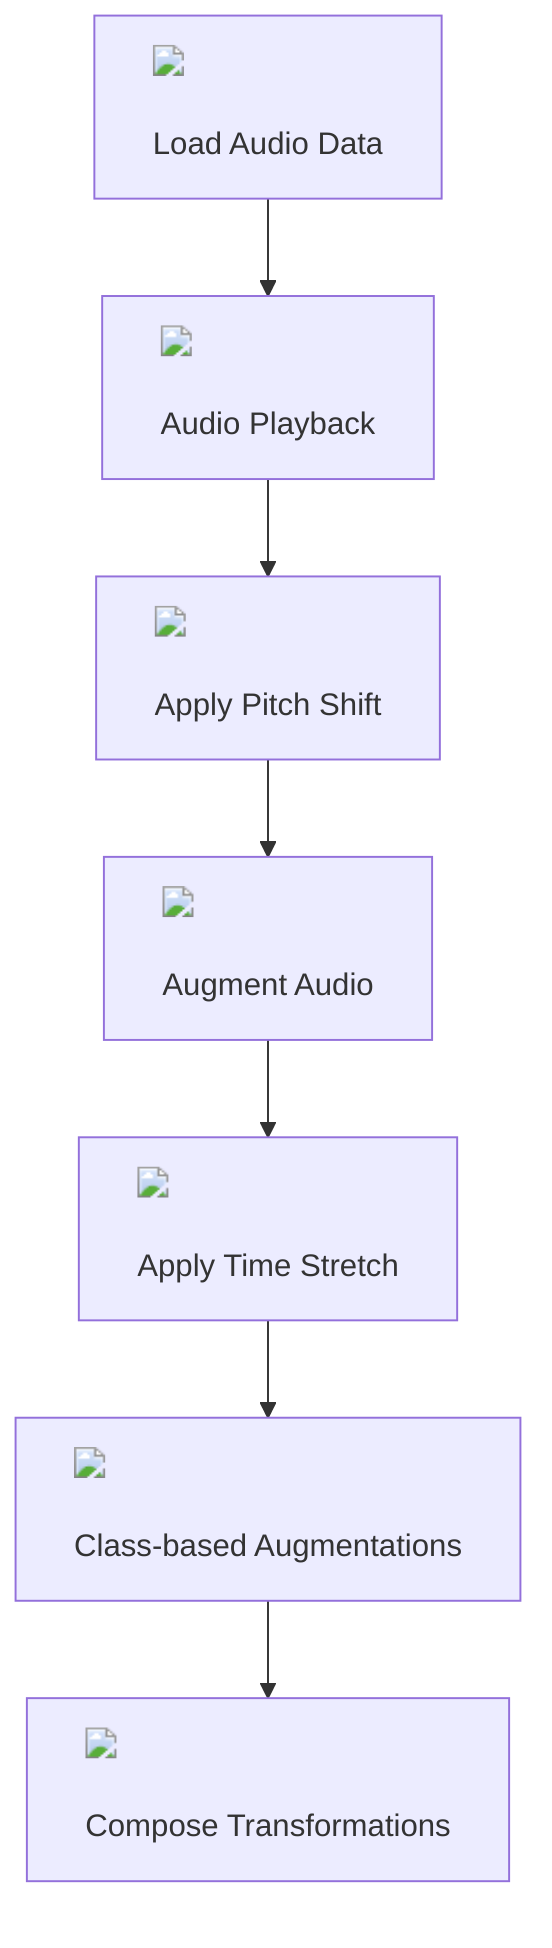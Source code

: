 flowchart TD
    A["<img src='file.svg'/> <br/> Load Audio Data"] --> B["<img src='audio.svg'/> <br/> Audio Playback"]
    B --> C["<img src='audio.svg'/> <br/> Apply Pitch Shift"]
    C --> D["<img src='audio.svg'/> <br/> Augment Audio"]
    D --> E["<img src='audio.svg'/> <br/> Apply Time Stretch"]
    E --> F["<img src='audio.svg'/> <br/> Class-based Augmentations"]
    F --> G["<img src='audio.svg'/> <br/> Compose Transformations"]